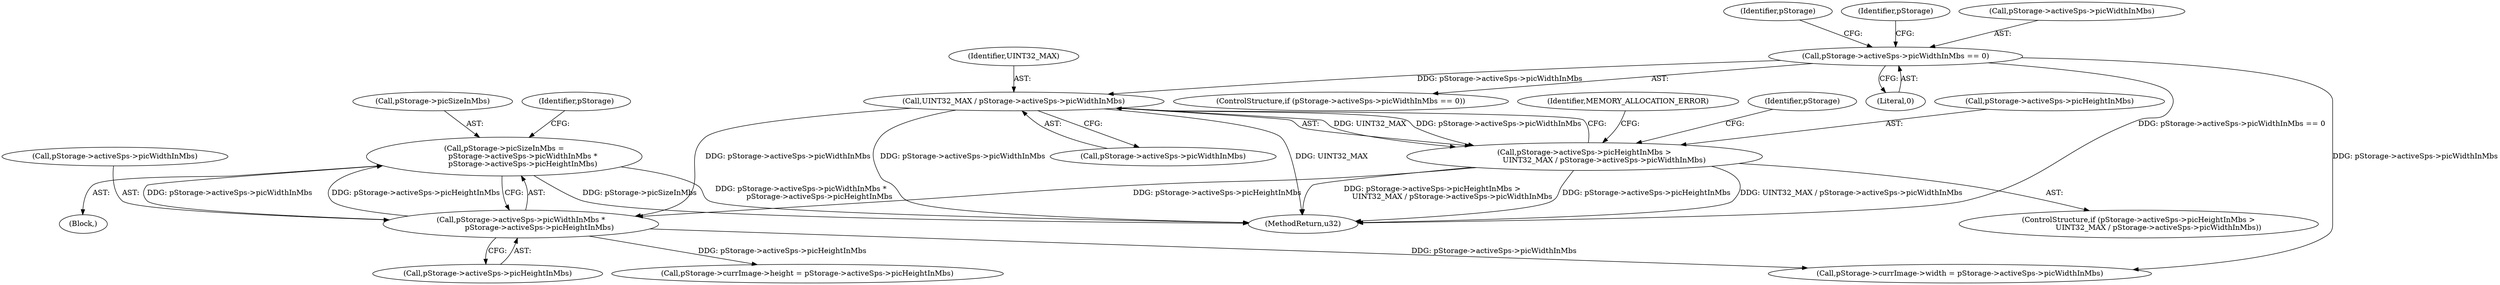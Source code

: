 digraph "0_Android_60547808ca4e9cfac50028c00c58a6ceb2319301@pointer" {
"1000247" [label="(Call,pStorage->picSizeInMbs =\n                pStorage->activeSps->picWidthInMbs *\n                pStorage->activeSps->picHeightInMbs)"];
"1000251" [label="(Call,pStorage->activeSps->picWidthInMbs *\n                pStorage->activeSps->picHeightInMbs)"];
"1000235" [label="(Call,UINT32_MAX / pStorage->activeSps->picWidthInMbs)"];
"1000214" [label="(Call,pStorage->activeSps->picWidthInMbs == 0)"];
"1000229" [label="(Call,pStorage->activeSps->picHeightInMbs >\n                 UINT32_MAX / pStorage->activeSps->picWidthInMbs)"];
"1000224" [label="(Identifier,pStorage)"];
"1000220" [label="(Literal,0)"];
"1000247" [label="(Call,pStorage->picSizeInMbs =\n                pStorage->activeSps->picWidthInMbs *\n                pStorage->activeSps->picHeightInMbs)"];
"1000246" [label="(Block,)"];
"1000257" [label="(Call,pStorage->activeSps->picHeightInMbs)"];
"1000232" [label="(Identifier,pStorage)"];
"1000273" [label="(Call,pStorage->currImage->height = pStorage->activeSps->picHeightInMbs)"];
"1000252" [label="(Call,pStorage->activeSps->picWidthInMbs)"];
"1000215" [label="(Call,pStorage->activeSps->picWidthInMbs)"];
"1000249" [label="(Identifier,pStorage)"];
"1000248" [label="(Call,pStorage->picSizeInMbs)"];
"1000213" [label="(ControlStructure,if (pStorage->activeSps->picWidthInMbs == 0))"];
"1000251" [label="(Call,pStorage->activeSps->picWidthInMbs *\n                pStorage->activeSps->picHeightInMbs)"];
"1000214" [label="(Call,pStorage->activeSps->picWidthInMbs == 0)"];
"1000230" [label="(Call,pStorage->activeSps->picHeightInMbs)"];
"1000237" [label="(Call,pStorage->activeSps->picWidthInMbs)"];
"1000229" [label="(Call,pStorage->activeSps->picHeightInMbs >\n                 UINT32_MAX / pStorage->activeSps->picWidthInMbs)"];
"1000265" [label="(Identifier,pStorage)"];
"1000235" [label="(Call,UINT32_MAX / pStorage->activeSps->picWidthInMbs)"];
"1000228" [label="(ControlStructure,if (pStorage->activeSps->picHeightInMbs >\n                 UINT32_MAX / pStorage->activeSps->picWidthInMbs))"];
"1000244" [label="(Identifier,MEMORY_ALLOCATION_ERROR)"];
"1000262" [label="(Call,pStorage->currImage->width = pStorage->activeSps->picWidthInMbs)"];
"1000236" [label="(Identifier,UINT32_MAX)"];
"1000568" [label="(MethodReturn,u32)"];
"1000247" -> "1000246"  [label="AST: "];
"1000247" -> "1000251"  [label="CFG: "];
"1000248" -> "1000247"  [label="AST: "];
"1000251" -> "1000247"  [label="AST: "];
"1000265" -> "1000247"  [label="CFG: "];
"1000247" -> "1000568"  [label="DDG: pStorage->picSizeInMbs"];
"1000247" -> "1000568"  [label="DDG: pStorage->activeSps->picWidthInMbs *\n                pStorage->activeSps->picHeightInMbs"];
"1000251" -> "1000247"  [label="DDG: pStorage->activeSps->picWidthInMbs"];
"1000251" -> "1000247"  [label="DDG: pStorage->activeSps->picHeightInMbs"];
"1000251" -> "1000257"  [label="CFG: "];
"1000252" -> "1000251"  [label="AST: "];
"1000257" -> "1000251"  [label="AST: "];
"1000235" -> "1000251"  [label="DDG: pStorage->activeSps->picWidthInMbs"];
"1000229" -> "1000251"  [label="DDG: pStorage->activeSps->picHeightInMbs"];
"1000251" -> "1000262"  [label="DDG: pStorage->activeSps->picWidthInMbs"];
"1000251" -> "1000273"  [label="DDG: pStorage->activeSps->picHeightInMbs"];
"1000235" -> "1000229"  [label="AST: "];
"1000235" -> "1000237"  [label="CFG: "];
"1000236" -> "1000235"  [label="AST: "];
"1000237" -> "1000235"  [label="AST: "];
"1000229" -> "1000235"  [label="CFG: "];
"1000235" -> "1000568"  [label="DDG: pStorage->activeSps->picWidthInMbs"];
"1000235" -> "1000568"  [label="DDG: UINT32_MAX"];
"1000235" -> "1000229"  [label="DDG: UINT32_MAX"];
"1000235" -> "1000229"  [label="DDG: pStorage->activeSps->picWidthInMbs"];
"1000214" -> "1000235"  [label="DDG: pStorage->activeSps->picWidthInMbs"];
"1000214" -> "1000213"  [label="AST: "];
"1000214" -> "1000220"  [label="CFG: "];
"1000215" -> "1000214"  [label="AST: "];
"1000220" -> "1000214"  [label="AST: "];
"1000224" -> "1000214"  [label="CFG: "];
"1000232" -> "1000214"  [label="CFG: "];
"1000214" -> "1000568"  [label="DDG: pStorage->activeSps->picWidthInMbs == 0"];
"1000214" -> "1000262"  [label="DDG: pStorage->activeSps->picWidthInMbs"];
"1000229" -> "1000228"  [label="AST: "];
"1000230" -> "1000229"  [label="AST: "];
"1000244" -> "1000229"  [label="CFG: "];
"1000249" -> "1000229"  [label="CFG: "];
"1000229" -> "1000568"  [label="DDG: UINT32_MAX / pStorage->activeSps->picWidthInMbs"];
"1000229" -> "1000568"  [label="DDG: pStorage->activeSps->picHeightInMbs >\n                 UINT32_MAX / pStorage->activeSps->picWidthInMbs"];
"1000229" -> "1000568"  [label="DDG: pStorage->activeSps->picHeightInMbs"];
}
